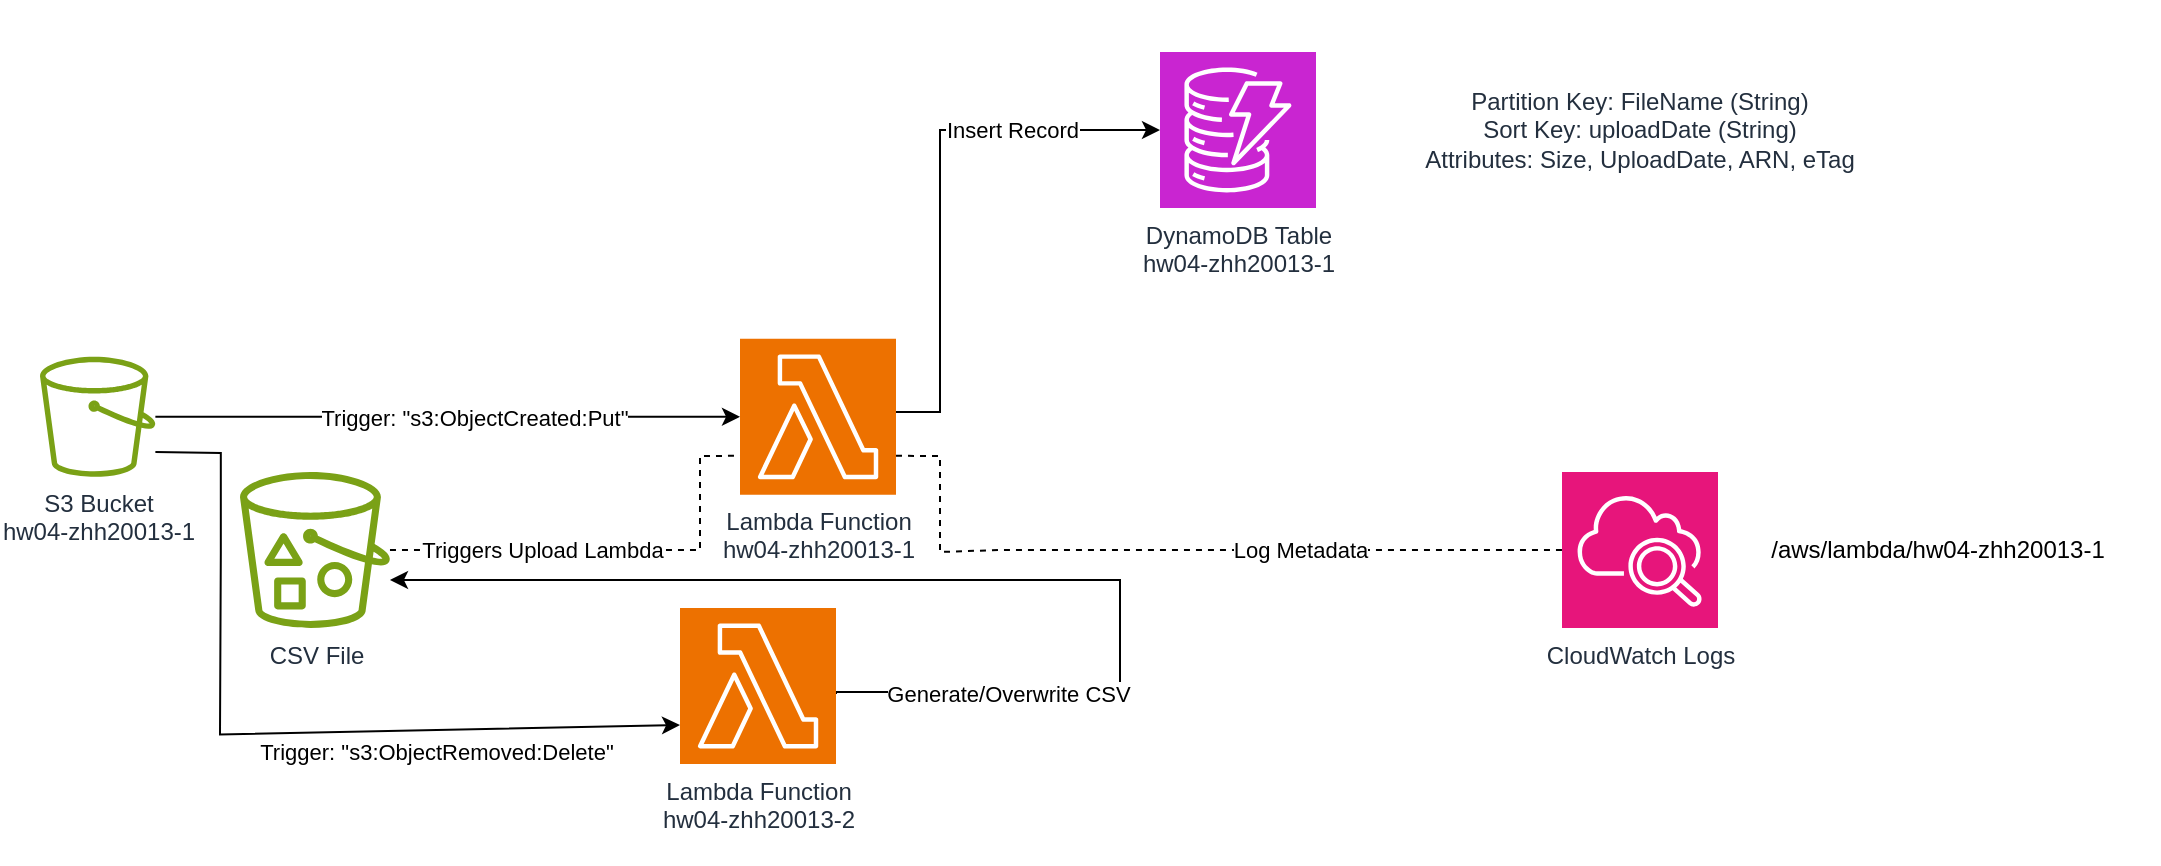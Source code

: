 <mxfile version="26.0.16">
  <diagram id="Ht1M8jgEwFfnCIfOTk4-" name="Page-1">
    <mxGraphModel dx="1218" dy="588" grid="1" gridSize="10" guides="1" tooltips="1" connect="1" arrows="1" fold="1" page="1" pageScale="1" pageWidth="1169" pageHeight="827" math="0" shadow="0">
      <root>
        <mxCell id="0" />
        <mxCell id="1" parent="0" />
        <mxCell id="AC03XL_UMfXiCvVsRz3B-13" style="edgeStyle=orthogonalEdgeStyle;rounded=0;orthogonalLoop=1;jettySize=auto;html=1;entryX=0;entryY=0.5;entryDx=0;entryDy=0;entryPerimeter=0;" edge="1" parent="1" source="AC03XL_UMfXiCvVsRz3B-2" target="AC03XL_UMfXiCvVsRz3B-3">
          <mxGeometry relative="1" as="geometry">
            <mxPoint x="390" y="282.4" as="targetPoint" />
            <Array as="points" />
          </mxGeometry>
        </mxCell>
        <mxCell id="AC03XL_UMfXiCvVsRz3B-21" value="Trigger: &quot;s3:ObjectCreated:Put&quot;" style="edgeLabel;html=1;align=center;verticalAlign=middle;resizable=0;points=[];" vertex="1" connectable="0" parent="AC03XL_UMfXiCvVsRz3B-13">
          <mxGeometry x="0.491" y="4" relative="1" as="geometry">
            <mxPoint x="-59" y="4" as="offset" />
          </mxGeometry>
        </mxCell>
        <mxCell id="AC03XL_UMfXiCvVsRz3B-2" value="S3 Bucket&lt;div&gt;hw04-zhh20013-1&lt;/div&gt;&lt;div&gt;&lt;br&gt;&lt;/div&gt;" style="sketch=0;outlineConnect=0;fontColor=#232F3E;gradientColor=none;fillColor=#7AA116;strokeColor=none;dashed=0;verticalLabelPosition=bottom;verticalAlign=top;align=center;html=1;fontSize=12;fontStyle=0;aspect=fixed;pointerEvents=1;shape=mxgraph.aws4.bucket;" vertex="1" parent="1">
          <mxGeometry x="110" y="252.4" width="57.69" height="60" as="geometry" />
        </mxCell>
        <mxCell id="AC03XL_UMfXiCvVsRz3B-24" style="edgeStyle=orthogonalEdgeStyle;rounded=0;orthogonalLoop=1;jettySize=auto;html=1;exitX=1;exitY=0.5;exitDx=0;exitDy=0;exitPerimeter=0;entryX=0;entryY=0.5;entryDx=0;entryDy=0;entryPerimeter=0;" edge="1" parent="1" source="AC03XL_UMfXiCvVsRz3B-3" target="AC03XL_UMfXiCvVsRz3B-4">
          <mxGeometry relative="1" as="geometry">
            <mxPoint x="560" y="140" as="targetPoint" />
            <Array as="points">
              <mxPoint x="508" y="280" />
              <mxPoint x="560" y="280" />
              <mxPoint x="560" y="139" />
            </Array>
          </mxGeometry>
        </mxCell>
        <mxCell id="AC03XL_UMfXiCvVsRz3B-30" value="Insert Record" style="edgeLabel;html=1;align=center;verticalAlign=middle;resizable=0;points=[];" vertex="1" connectable="0" parent="AC03XL_UMfXiCvVsRz3B-24">
          <mxGeometry x="0.704" relative="1" as="geometry">
            <mxPoint x="-25" as="offset" />
          </mxGeometry>
        </mxCell>
        <mxCell id="AC03XL_UMfXiCvVsRz3B-3" value="Lambda Function&lt;div&gt;hw04-zhh20013-1&lt;/div&gt;" style="sketch=0;points=[[0,0,0],[0.25,0,0],[0.5,0,0],[0.75,0,0],[1,0,0],[0,1,0],[0.25,1,0],[0.5,1,0],[0.75,1,0],[1,1,0],[0,0.25,0],[0,0.5,0],[0,0.75,0],[1,0.25,0],[1,0.5,0],[1,0.75,0]];outlineConnect=0;fontColor=#232F3E;fillColor=#ED7100;strokeColor=#ffffff;dashed=0;verticalLabelPosition=bottom;verticalAlign=top;align=center;html=1;fontSize=12;fontStyle=0;aspect=fixed;shape=mxgraph.aws4.resourceIcon;resIcon=mxgraph.aws4.lambda;" vertex="1" parent="1">
          <mxGeometry x="460" y="243.4" width="78" height="78" as="geometry" />
        </mxCell>
        <mxCell id="AC03XL_UMfXiCvVsRz3B-4" value="DynamoDB Table&lt;div&gt;hw04-zhh20013-1&lt;/div&gt;&lt;div&gt;&lt;br&gt;&lt;/div&gt;&lt;div&gt;&lt;br&gt;&lt;/div&gt;" style="sketch=0;points=[[0,0,0],[0.25,0,0],[0.5,0,0],[0.75,0,0],[1,0,0],[0,1,0],[0.25,1,0],[0.5,1,0],[0.75,1,0],[1,1,0],[0,0.25,0],[0,0.5,0],[0,0.75,0],[1,0.25,0],[1,0.5,0],[1,0.75,0]];outlineConnect=0;fontColor=#232F3E;fillColor=#C925D1;strokeColor=#ffffff;dashed=0;verticalLabelPosition=bottom;verticalAlign=top;align=center;html=1;fontSize=12;fontStyle=0;aspect=fixed;shape=mxgraph.aws4.resourceIcon;resIcon=mxgraph.aws4.dynamodb;" vertex="1" parent="1">
          <mxGeometry x="670" y="100" width="78" height="78" as="geometry" />
        </mxCell>
        <mxCell id="AC03XL_UMfXiCvVsRz3B-5" value="CloudWatch Logs" style="sketch=0;points=[[0,0,0],[0.25,0,0],[0.5,0,0],[0.75,0,0],[1,0,0],[0,1,0],[0.25,1,0],[0.5,1,0],[0.75,1,0],[1,1,0],[0,0.25,0],[0,0.5,0],[0,0.75,0],[1,0.25,0],[1,0.5,0],[1,0.75,0]];points=[[0,0,0],[0.25,0,0],[0.5,0,0],[0.75,0,0],[1,0,0],[0,1,0],[0.25,1,0],[0.5,1,0],[0.75,1,0],[1,1,0],[0,0.25,0],[0,0.5,0],[0,0.75,0],[1,0.25,0],[1,0.5,0],[1,0.75,0]];outlineConnect=0;fontColor=#232F3E;fillColor=#E7157B;strokeColor=#ffffff;dashed=0;verticalLabelPosition=bottom;verticalAlign=top;align=center;html=1;fontSize=12;fontStyle=0;aspect=fixed;shape=mxgraph.aws4.resourceIcon;resIcon=mxgraph.aws4.cloudwatch_2;" vertex="1" parent="1">
          <mxGeometry x="871" y="310" width="78" height="78" as="geometry" />
        </mxCell>
        <mxCell id="AC03XL_UMfXiCvVsRz3B-42" style="edgeStyle=orthogonalEdgeStyle;rounded=0;orthogonalLoop=1;jettySize=auto;html=1;exitX=1;exitY=0.5;exitDx=0;exitDy=0;exitPerimeter=0;" edge="1" parent="1" target="AC03XL_UMfXiCvVsRz3B-38">
          <mxGeometry relative="1" as="geometry">
            <mxPoint x="345.002" y="364" as="targetPoint" />
            <mxPoint x="508.01" y="421" as="sourcePoint" />
            <Array as="points">
              <mxPoint x="508" y="420" />
              <mxPoint x="650" y="420" />
              <mxPoint x="650" y="364" />
            </Array>
          </mxGeometry>
        </mxCell>
        <mxCell id="AC03XL_UMfXiCvVsRz3B-43" value="Generate/Overwrite CSV" style="edgeLabel;html=1;align=center;verticalAlign=middle;resizable=0;points=[];" vertex="1" connectable="0" parent="AC03XL_UMfXiCvVsRz3B-42">
          <mxGeometry x="-0.553" y="3" relative="1" as="geometry">
            <mxPoint x="-39" y="4" as="offset" />
          </mxGeometry>
        </mxCell>
        <mxCell id="AC03XL_UMfXiCvVsRz3B-9" value="Lambda Function&lt;div&gt;hw04-zhh20013-2&lt;/div&gt;&lt;div&gt;&lt;br&gt;&lt;/div&gt;" style="sketch=0;points=[[0,0,0],[0.25,0,0],[0.5,0,0],[0.75,0,0],[1,0,0],[0,1,0],[0.25,1,0],[0.5,1,0],[0.75,1,0],[1,1,0],[0,0.25,0],[0,0.5,0],[0,0.75,0],[1,0.25,0],[1,0.5,0],[1,0.75,0]];outlineConnect=0;fontColor=#232F3E;fillColor=#ED7100;strokeColor=#ffffff;dashed=0;verticalLabelPosition=bottom;verticalAlign=top;align=center;html=1;fontSize=12;fontStyle=0;aspect=fixed;shape=mxgraph.aws4.resourceIcon;resIcon=mxgraph.aws4.lambda;" vertex="1" parent="1">
          <mxGeometry x="430" y="378" width="78" height="78" as="geometry" />
        </mxCell>
        <mxCell id="AC03XL_UMfXiCvVsRz3B-29" value="" style="endArrow=none;dashed=1;html=1;rounded=0;exitX=1;exitY=0.75;exitDx=0;exitDy=0;exitPerimeter=0;" edge="1" parent="1" source="AC03XL_UMfXiCvVsRz3B-3" target="AC03XL_UMfXiCvVsRz3B-5">
          <mxGeometry width="50" height="50" relative="1" as="geometry">
            <mxPoint x="510" y="300" as="sourcePoint" />
            <mxPoint x="600" y="300" as="targetPoint" />
            <Array as="points">
              <mxPoint x="560" y="302" />
              <mxPoint x="560" y="350" />
              <mxPoint x="590" y="349" />
            </Array>
          </mxGeometry>
        </mxCell>
        <mxCell id="AC03XL_UMfXiCvVsRz3B-31" value="Log Metadata" style="edgeLabel;html=1;align=center;verticalAlign=middle;resizable=0;points=[];" vertex="1" connectable="0" parent="AC03XL_UMfXiCvVsRz3B-29">
          <mxGeometry x="0.395" y="1" relative="1" as="geometry">
            <mxPoint x="-16" y="1" as="offset" />
          </mxGeometry>
        </mxCell>
        <mxCell id="AC03XL_UMfXiCvVsRz3B-32" value="&lt;div style=&quot;color: rgb(35, 47, 62); text-wrap-mode: nowrap;&quot;&gt;Partition Key: FileName (String)&lt;/div&gt;&lt;div style=&quot;color: rgb(35, 47, 62); text-wrap-mode: nowrap;&quot;&gt;Sort Key: uploadDate (String)&lt;/div&gt;&lt;div style=&quot;color: rgb(35, 47, 62);&quot;&gt;&lt;font color=&quot;#232f3e&quot;&gt;&lt;span style=&quot;text-wrap-mode: nowrap;&quot;&gt;Attributes: Size, UploadDate, ARN, eTag&lt;/span&gt;&lt;/font&gt;&lt;/div&gt;" style="text;html=1;align=center;verticalAlign=middle;whiteSpace=wrap;rounded=0;" vertex="1" parent="1">
          <mxGeometry x="760" y="74" width="300" height="130" as="geometry" />
        </mxCell>
        <mxCell id="AC03XL_UMfXiCvVsRz3B-36" value="/aws/lambda/hw04-zhh20013-1" style="text;html=1;align=center;verticalAlign=middle;whiteSpace=wrap;rounded=0;" vertex="1" parent="1">
          <mxGeometry x="949" y="334" width="220" height="30" as="geometry" />
        </mxCell>
        <mxCell id="AC03XL_UMfXiCvVsRz3B-55" style="edgeStyle=none;shape=connector;rounded=0;orthogonalLoop=1;jettySize=auto;html=1;dashed=1;strokeColor=default;align=center;verticalAlign=middle;fontFamily=Helvetica;fontSize=11;fontColor=default;labelBackgroundColor=default;endArrow=none;entryX=0;entryY=0.75;entryDx=0;entryDy=0;entryPerimeter=0;" edge="1" parent="1" source="AC03XL_UMfXiCvVsRz3B-38" target="AC03XL_UMfXiCvVsRz3B-3">
          <mxGeometry relative="1" as="geometry">
            <mxPoint x="440" y="350" as="targetPoint" />
            <Array as="points">
              <mxPoint x="440" y="349" />
              <mxPoint x="440" y="302" />
            </Array>
          </mxGeometry>
        </mxCell>
        <mxCell id="AC03XL_UMfXiCvVsRz3B-56" value="Triggers Upload Lambda" style="edgeLabel;html=1;align=center;verticalAlign=middle;resizable=0;points=[];fontFamily=Helvetica;fontSize=11;fontColor=default;labelBackgroundColor=default;" vertex="1" connectable="0" parent="AC03XL_UMfXiCvVsRz3B-55">
          <mxGeometry x="-0.574" y="-1" relative="1" as="geometry">
            <mxPoint x="28" y="-1" as="offset" />
          </mxGeometry>
        </mxCell>
        <mxCell id="AC03XL_UMfXiCvVsRz3B-38" value="CSV File" style="sketch=0;outlineConnect=0;fontColor=#232F3E;gradientColor=none;fillColor=#7AA116;strokeColor=none;dashed=0;verticalLabelPosition=bottom;verticalAlign=top;align=center;html=1;fontSize=12;fontStyle=0;aspect=fixed;pointerEvents=1;shape=mxgraph.aws4.bucket_with_objects;" vertex="1" parent="1">
          <mxGeometry x="210" y="310" width="75" height="78" as="geometry" />
        </mxCell>
        <mxCell id="AC03XL_UMfXiCvVsRz3B-39" value="" style="edgeStyle=none;orthogonalLoop=1;jettySize=auto;html=1;rounded=0;exitX=0.993;exitY=0.785;exitDx=0;exitDy=0;exitPerimeter=0;entryX=0;entryY=0.75;entryDx=0;entryDy=0;entryPerimeter=0;" edge="1" parent="1" target="AC03XL_UMfXiCvVsRz3B-9">
          <mxGeometry width="100" relative="1" as="geometry">
            <mxPoint x="167.692" y="300" as="sourcePoint" />
            <mxPoint x="420" y="440" as="targetPoint" />
            <Array as="points">
              <mxPoint x="200.41" y="300.5" />
              <mxPoint x="200.41" y="350.5" />
              <mxPoint x="200" y="441.25" />
            </Array>
          </mxGeometry>
        </mxCell>
        <mxCell id="AC03XL_UMfXiCvVsRz3B-41" value="Trigger: &quot;s3:ObjectRemoved:Delete&quot;" style="edgeLabel;html=1;align=center;verticalAlign=middle;resizable=0;points=[];" vertex="1" connectable="0" parent="AC03XL_UMfXiCvVsRz3B-39">
          <mxGeometry x="0.507" y="-1" relative="1" as="geometry">
            <mxPoint x="-23" y="10" as="offset" />
          </mxGeometry>
        </mxCell>
      </root>
    </mxGraphModel>
  </diagram>
</mxfile>
